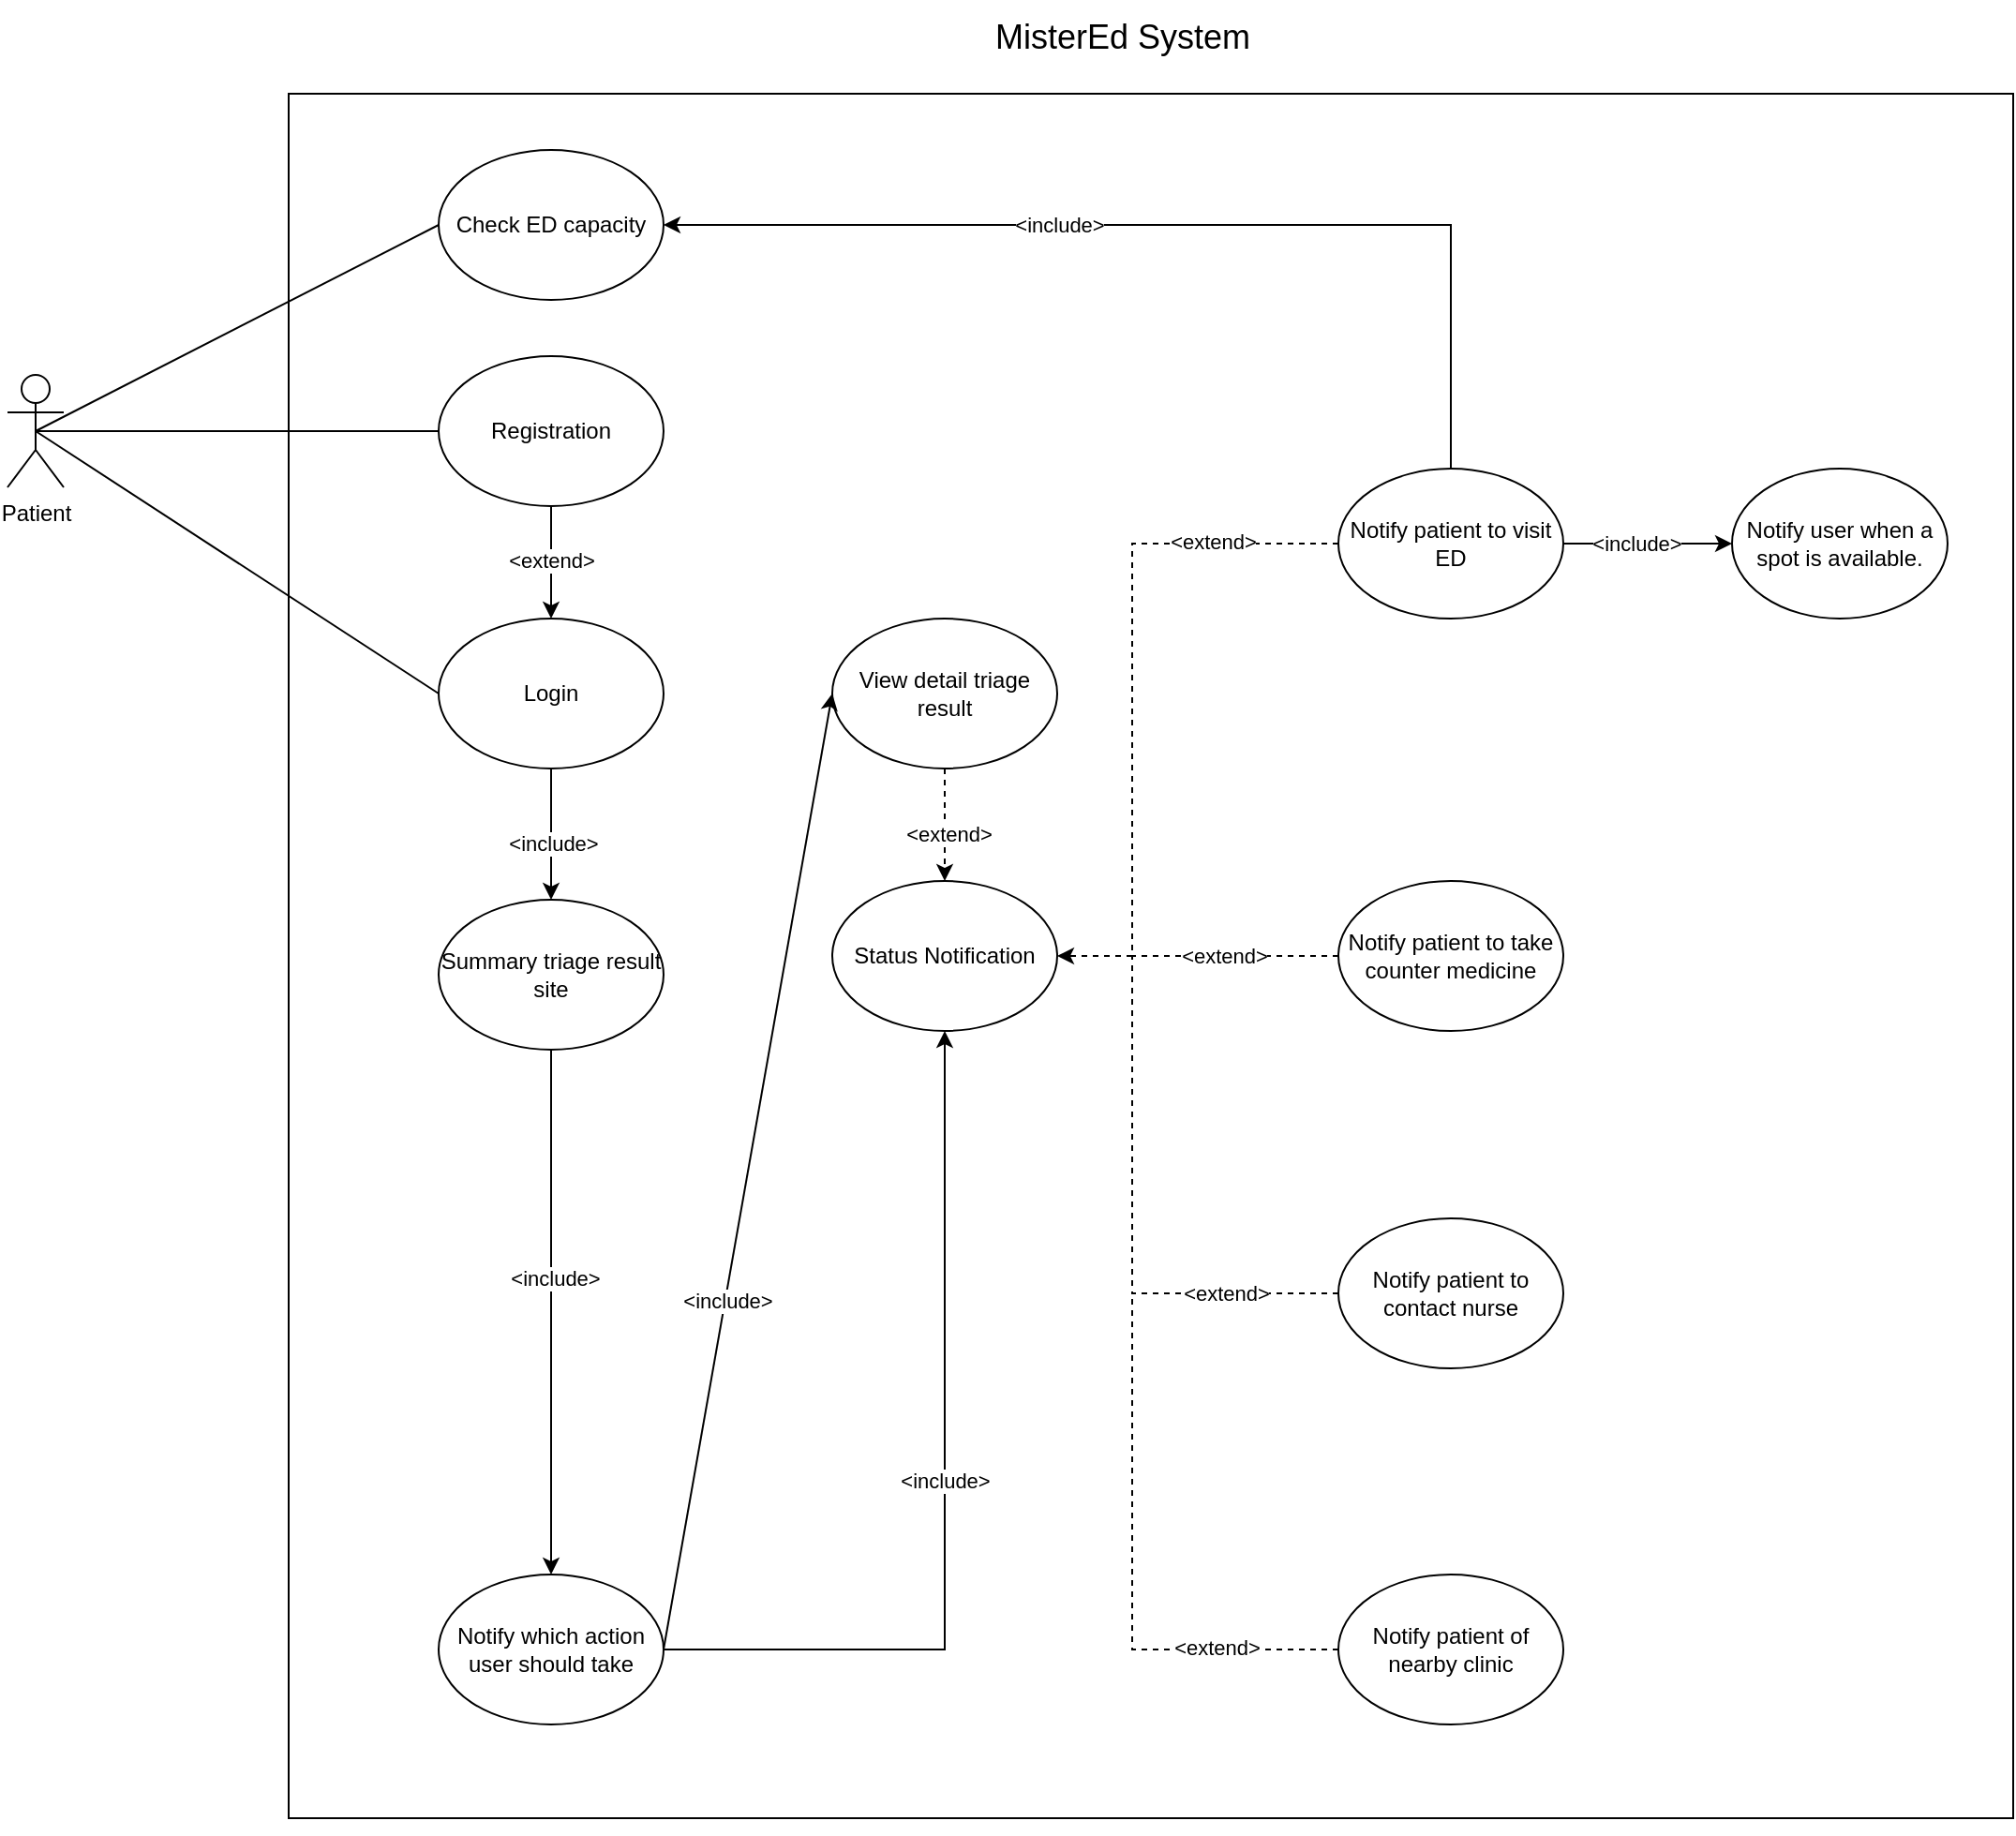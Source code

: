 <mxfile version="21.8.1" type="github">
  <diagram name="Page-1" id="44kL-8lOii-qEcLcEZFb">
    <mxGraphModel dx="2046" dy="1810" grid="1" gridSize="10" guides="1" tooltips="1" connect="1" arrows="1" fold="1" page="1" pageScale="1" pageWidth="850" pageHeight="1100" math="0" shadow="0">
      <root>
        <mxCell id="0" />
        <mxCell id="1" parent="0" />
        <mxCell id="MbSn2v3Lw9Q6L9Wrss_j-2" value="" style="whiteSpace=wrap;html=1;aspect=fixed;" parent="1" vertex="1">
          <mxGeometry x="-430" y="-100" width="920" height="920" as="geometry" />
        </mxCell>
        <mxCell id="MbSn2v3Lw9Q6L9Wrss_j-1" value="Patient" style="shape=umlActor;verticalLabelPosition=bottom;verticalAlign=top;html=1;outlineConnect=0;" parent="1" vertex="1">
          <mxGeometry x="-580" y="50" width="30" height="60" as="geometry" />
        </mxCell>
        <mxCell id="8dtzbFjmas_uAEnM9B7v-1" style="edgeStyle=orthogonalEdgeStyle;rounded=0;orthogonalLoop=1;jettySize=auto;html=1;exitX=0.5;exitY=1;exitDx=0;exitDy=0;" parent="1" source="MbSn2v3Lw9Q6L9Wrss_j-2" target="MbSn2v3Lw9Q6L9Wrss_j-2" edge="1">
          <mxGeometry relative="1" as="geometry" />
        </mxCell>
        <mxCell id="9cY2Qua1KASMOuqnOolk-1" value="Registration" style="ellipse;whiteSpace=wrap;html=1;" parent="1" vertex="1">
          <mxGeometry x="-350" y="40" width="120" height="80" as="geometry" />
        </mxCell>
        <mxCell id="9cY2Qua1KASMOuqnOolk-13" value="Login" style="ellipse;whiteSpace=wrap;html=1;" parent="1" vertex="1">
          <mxGeometry x="-350" y="180" width="120" height="80" as="geometry" />
        </mxCell>
        <mxCell id="9cY2Qua1KASMOuqnOolk-14" value="Check ED capacity" style="ellipse;whiteSpace=wrap;html=1;" parent="1" vertex="1">
          <mxGeometry x="-350" y="-70" width="120" height="80" as="geometry" />
        </mxCell>
        <mxCell id="9cY2Qua1KASMOuqnOolk-17" value="Summary triage result site" style="ellipse;whiteSpace=wrap;html=1;" parent="1" vertex="1">
          <mxGeometry x="-350" y="330" width="120" height="80" as="geometry" />
        </mxCell>
        <mxCell id="9cY2Qua1KASMOuqnOolk-18" value="Status Notification" style="ellipse;whiteSpace=wrap;html=1;" parent="1" vertex="1">
          <mxGeometry x="-140" y="320" width="120" height="80" as="geometry" />
        </mxCell>
        <mxCell id="9cY2Qua1KASMOuqnOolk-21" value="Notify patient to visit ED" style="ellipse;whiteSpace=wrap;html=1;" parent="1" vertex="1">
          <mxGeometry x="130" y="100" width="120" height="80" as="geometry" />
        </mxCell>
        <mxCell id="9cY2Qua1KASMOuqnOolk-59" value="&lt;font style=&quot;font-size: 18px;&quot;&gt;MisterEd System&lt;/font&gt;" style="text;html=1;strokeColor=none;fillColor=none;align=center;verticalAlign=middle;whiteSpace=wrap;rounded=0;" parent="1" vertex="1">
          <mxGeometry x="-90" y="-150" width="210" height="40" as="geometry" />
        </mxCell>
        <mxCell id="9cY2Qua1KASMOuqnOolk-82" value="Notify which action user should take" style="ellipse;whiteSpace=wrap;html=1;" parent="1" vertex="1">
          <mxGeometry x="-350" y="690" width="120" height="80" as="geometry" />
        </mxCell>
        <mxCell id="9cY2Qua1KASMOuqnOolk-84" value="" style="endArrow=classic;html=1;rounded=0;exitX=0.5;exitY=1;exitDx=0;exitDy=0;entryX=0.5;entryY=0;entryDx=0;entryDy=0;" parent="1" source="9cY2Qua1KASMOuqnOolk-17" target="9cY2Qua1KASMOuqnOolk-82" edge="1">
          <mxGeometry width="50" height="50" relative="1" as="geometry">
            <mxPoint x="-270" y="390" as="sourcePoint" />
            <mxPoint x="-220" y="340" as="targetPoint" />
          </mxGeometry>
        </mxCell>
        <mxCell id="9cY2Qua1KASMOuqnOolk-85" value="&amp;lt;include&amp;gt;" style="edgeLabel;html=1;align=center;verticalAlign=middle;resizable=0;points=[];" parent="9cY2Qua1KASMOuqnOolk-84" vertex="1" connectable="0">
          <mxGeometry x="-0.129" y="2" relative="1" as="geometry">
            <mxPoint as="offset" />
          </mxGeometry>
        </mxCell>
        <mxCell id="9cY2Qua1KASMOuqnOolk-86" value="&amp;lt;include&amp;gt;" style="endArrow=classic;html=1;rounded=0;exitX=1;exitY=0.5;exitDx=0;exitDy=0;entryX=0.5;entryY=1;entryDx=0;entryDy=0;" parent="1" source="9cY2Qua1KASMOuqnOolk-82" target="9cY2Qua1KASMOuqnOolk-18" edge="1">
          <mxGeometry width="50" height="50" relative="1" as="geometry">
            <mxPoint x="-220" y="540" as="sourcePoint" />
            <mxPoint x="-170" y="490" as="targetPoint" />
            <Array as="points">
              <mxPoint x="-80" y="730" />
            </Array>
          </mxGeometry>
        </mxCell>
        <mxCell id="9cY2Qua1KASMOuqnOolk-87" value="" style="endArrow=classic;html=1;rounded=0;exitX=1;exitY=0.5;exitDx=0;exitDy=0;entryX=0;entryY=0.5;entryDx=0;entryDy=0;" parent="1" source="9cY2Qua1KASMOuqnOolk-21" target="zv6PDwjK5vkNwOWGPEP8-19" edge="1">
          <mxGeometry width="50" height="50" relative="1" as="geometry">
            <mxPoint x="190" y="230" as="sourcePoint" />
            <mxPoint x="340" y="140" as="targetPoint" />
          </mxGeometry>
        </mxCell>
        <mxCell id="9cY2Qua1KASMOuqnOolk-88" value="&amp;lt;include&amp;gt;" style="edgeLabel;html=1;align=center;verticalAlign=middle;resizable=0;points=[];" parent="9cY2Qua1KASMOuqnOolk-87" vertex="1" connectable="0">
          <mxGeometry x="-0.15" relative="1" as="geometry">
            <mxPoint as="offset" />
          </mxGeometry>
        </mxCell>
        <mxCell id="9cY2Qua1KASMOuqnOolk-103" value="" style="endArrow=classic;html=1;rounded=0;entryX=0.5;entryY=0;entryDx=0;entryDy=0;exitX=0.5;exitY=1;exitDx=0;exitDy=0;" parent="1" source="9cY2Qua1KASMOuqnOolk-13" target="9cY2Qua1KASMOuqnOolk-17" edge="1">
          <mxGeometry width="50" height="50" relative="1" as="geometry">
            <mxPoint x="-260" y="370" as="sourcePoint" />
            <mxPoint x="-250" y="460" as="targetPoint" />
          </mxGeometry>
        </mxCell>
        <mxCell id="9cY2Qua1KASMOuqnOolk-104" value="&amp;lt;include&amp;gt;" style="edgeLabel;html=1;align=center;verticalAlign=middle;resizable=0;points=[];" parent="9cY2Qua1KASMOuqnOolk-103" vertex="1" connectable="0">
          <mxGeometry x="0.133" y="1" relative="1" as="geometry">
            <mxPoint as="offset" />
          </mxGeometry>
        </mxCell>
        <mxCell id="9cY2Qua1KASMOuqnOolk-105" value="" style="endArrow=none;html=1;rounded=0;entryX=0;entryY=0.5;entryDx=0;entryDy=0;exitX=0.5;exitY=0.5;exitDx=0;exitDy=0;exitPerimeter=0;" parent="1" source="MbSn2v3Lw9Q6L9Wrss_j-1" target="9cY2Qua1KASMOuqnOolk-13" edge="1">
          <mxGeometry width="50" height="50" relative="1" as="geometry">
            <mxPoint x="-560" y="140" as="sourcePoint" />
            <mxPoint x="-430" y="110" as="targetPoint" />
          </mxGeometry>
        </mxCell>
        <mxCell id="9cY2Qua1KASMOuqnOolk-106" value="" style="endArrow=none;html=1;rounded=0;exitX=0.5;exitY=0.5;exitDx=0;exitDy=0;exitPerimeter=0;entryX=0;entryY=0.5;entryDx=0;entryDy=0;" parent="1" source="MbSn2v3Lw9Q6L9Wrss_j-1" target="9cY2Qua1KASMOuqnOolk-1" edge="1">
          <mxGeometry width="50" height="50" relative="1" as="geometry">
            <mxPoint x="-475" y="70" as="sourcePoint" />
            <mxPoint x="-425" y="20" as="targetPoint" />
          </mxGeometry>
        </mxCell>
        <mxCell id="9cY2Qua1KASMOuqnOolk-107" value="" style="endArrow=none;html=1;rounded=0;exitX=0;exitY=0.5;exitDx=0;exitDy=0;entryX=0.5;entryY=0.5;entryDx=0;entryDy=0;entryPerimeter=0;" parent="1" source="9cY2Qua1KASMOuqnOolk-14" target="MbSn2v3Lw9Q6L9Wrss_j-1" edge="1">
          <mxGeometry width="50" height="50" relative="1" as="geometry">
            <mxPoint x="-170" y="600" as="sourcePoint" />
            <mxPoint x="-120" y="550" as="targetPoint" />
          </mxGeometry>
        </mxCell>
        <mxCell id="9cY2Qua1KASMOuqnOolk-108" value="" style="endArrow=classic;html=1;rounded=0;exitX=0.5;exitY=1;exitDx=0;exitDy=0;entryX=0.5;entryY=0;entryDx=0;entryDy=0;" parent="1" source="9cY2Qua1KASMOuqnOolk-1" target="9cY2Qua1KASMOuqnOolk-13" edge="1">
          <mxGeometry width="50" height="50" relative="1" as="geometry">
            <mxPoint x="-170" y="350" as="sourcePoint" />
            <mxPoint x="-120" y="300" as="targetPoint" />
          </mxGeometry>
        </mxCell>
        <mxCell id="9cY2Qua1KASMOuqnOolk-109" value="&amp;lt;extend&amp;gt;" style="edgeLabel;html=1;align=center;verticalAlign=middle;resizable=0;points=[];" parent="9cY2Qua1KASMOuqnOolk-108" vertex="1" connectable="0">
          <mxGeometry x="-0.044" relative="1" as="geometry">
            <mxPoint as="offset" />
          </mxGeometry>
        </mxCell>
        <mxCell id="9cY2Qua1KASMOuqnOolk-110" value="" style="endArrow=classic;html=1;rounded=0;entryX=1;entryY=0.5;entryDx=0;entryDy=0;exitX=0.5;exitY=0;exitDx=0;exitDy=0;" parent="1" source="9cY2Qua1KASMOuqnOolk-21" target="9cY2Qua1KASMOuqnOolk-14" edge="1">
          <mxGeometry width="50" height="50" relative="1" as="geometry">
            <mxPoint x="200" y="110" as="sourcePoint" />
            <mxPoint x="-220" y="-30" as="targetPoint" />
            <Array as="points">
              <mxPoint x="190" y="-30" />
            </Array>
          </mxGeometry>
        </mxCell>
        <mxCell id="9cY2Qua1KASMOuqnOolk-111" value="&amp;lt;include&amp;gt;" style="edgeLabel;html=1;align=center;verticalAlign=middle;resizable=0;points=[];" parent="9cY2Qua1KASMOuqnOolk-110" vertex="1" connectable="0">
          <mxGeometry x="0.232" relative="1" as="geometry">
            <mxPoint as="offset" />
          </mxGeometry>
        </mxCell>
        <mxCell id="zv6PDwjK5vkNwOWGPEP8-1" value="View detail triage result" style="ellipse;whiteSpace=wrap;html=1;" vertex="1" parent="1">
          <mxGeometry x="-140" y="180" width="120" height="80" as="geometry" />
        </mxCell>
        <mxCell id="zv6PDwjK5vkNwOWGPEP8-2" value="" style="endArrow=classic;html=1;rounded=0;exitX=0.5;exitY=1;exitDx=0;exitDy=0;dashed=1;" edge="1" parent="1" source="zv6PDwjK5vkNwOWGPEP8-1" target="9cY2Qua1KASMOuqnOolk-18">
          <mxGeometry width="50" height="50" relative="1" as="geometry">
            <mxPoint x="-20" y="260" as="sourcePoint" />
            <mxPoint x="30" y="210" as="targetPoint" />
          </mxGeometry>
        </mxCell>
        <mxCell id="zv6PDwjK5vkNwOWGPEP8-3" value="&amp;lt;extend&amp;gt;" style="edgeLabel;html=1;align=center;verticalAlign=middle;resizable=0;points=[];" vertex="1" connectable="0" parent="zv6PDwjK5vkNwOWGPEP8-2">
          <mxGeometry x="0.167" y="2" relative="1" as="geometry">
            <mxPoint as="offset" />
          </mxGeometry>
        </mxCell>
        <mxCell id="zv6PDwjK5vkNwOWGPEP8-4" value="" style="endArrow=classic;html=1;rounded=0;exitX=1;exitY=0.5;exitDx=0;exitDy=0;entryX=0;entryY=0.5;entryDx=0;entryDy=0;" edge="1" parent="1" source="9cY2Qua1KASMOuqnOolk-82" target="zv6PDwjK5vkNwOWGPEP8-1">
          <mxGeometry width="50" height="50" relative="1" as="geometry">
            <mxPoint x="-170.001" y="690" as="sourcePoint" />
            <mxPoint x="-170" y="380" as="targetPoint" />
          </mxGeometry>
        </mxCell>
        <mxCell id="zv6PDwjK5vkNwOWGPEP8-5" value="&amp;lt;include&amp;gt;" style="edgeLabel;html=1;align=center;verticalAlign=middle;resizable=0;points=[];" vertex="1" connectable="0" parent="zv6PDwjK5vkNwOWGPEP8-4">
          <mxGeometry x="-0.27" y="-1" relative="1" as="geometry">
            <mxPoint as="offset" />
          </mxGeometry>
        </mxCell>
        <mxCell id="zv6PDwjK5vkNwOWGPEP8-8" value="" style="endArrow=classic;html=1;rounded=0;entryX=1;entryY=0.5;entryDx=0;entryDy=0;exitX=0;exitY=0.5;exitDx=0;exitDy=0;dashed=1;" edge="1" parent="1" source="9cY2Qua1KASMOuqnOolk-21" target="9cY2Qua1KASMOuqnOolk-18">
          <mxGeometry width="50" height="50" relative="1" as="geometry">
            <mxPoint x="-20" y="250" as="sourcePoint" />
            <mxPoint x="30" y="200" as="targetPoint" />
            <Array as="points">
              <mxPoint x="20" y="140" />
              <mxPoint x="20" y="360" />
            </Array>
          </mxGeometry>
        </mxCell>
        <mxCell id="zv6PDwjK5vkNwOWGPEP8-9" value="&amp;lt;extend&amp;gt;" style="edgeLabel;html=1;align=center;verticalAlign=middle;resizable=0;points=[];" vertex="1" connectable="0" parent="zv6PDwjK5vkNwOWGPEP8-8">
          <mxGeometry x="-0.638" y="-1" relative="1" as="geometry">
            <mxPoint as="offset" />
          </mxGeometry>
        </mxCell>
        <mxCell id="zv6PDwjK5vkNwOWGPEP8-12" value="" style="endArrow=none;dashed=1;html=1;rounded=0;exitX=0;exitY=0.5;exitDx=0;exitDy=0;" edge="1" parent="1" source="zv6PDwjK5vkNwOWGPEP8-13">
          <mxGeometry width="50" height="50" relative="1" as="geometry">
            <mxPoint x="140" y="360" as="sourcePoint" />
            <mxPoint x="20" y="360" as="targetPoint" />
          </mxGeometry>
        </mxCell>
        <mxCell id="zv6PDwjK5vkNwOWGPEP8-20" value="&amp;lt;extend&amp;gt;" style="edgeLabel;html=1;align=center;verticalAlign=middle;resizable=0;points=[];" vertex="1" connectable="0" parent="zv6PDwjK5vkNwOWGPEP8-12">
          <mxGeometry x="0.109" relative="1" as="geometry">
            <mxPoint as="offset" />
          </mxGeometry>
        </mxCell>
        <mxCell id="zv6PDwjK5vkNwOWGPEP8-13" value="Notify patient to take counter medicine" style="ellipse;whiteSpace=wrap;html=1;" vertex="1" parent="1">
          <mxGeometry x="130" y="320" width="120" height="80" as="geometry" />
        </mxCell>
        <mxCell id="zv6PDwjK5vkNwOWGPEP8-14" value="Notify patient to contact nurse" style="ellipse;whiteSpace=wrap;html=1;" vertex="1" parent="1">
          <mxGeometry x="130" y="500" width="120" height="80" as="geometry" />
        </mxCell>
        <mxCell id="zv6PDwjK5vkNwOWGPEP8-16" value="" style="endArrow=none;dashed=1;html=1;rounded=0;exitX=0;exitY=0.5;exitDx=0;exitDy=0;" edge="1" parent="1" source="zv6PDwjK5vkNwOWGPEP8-14">
          <mxGeometry width="50" height="50" relative="1" as="geometry">
            <mxPoint x="-20" y="470" as="sourcePoint" />
            <mxPoint x="20" y="360" as="targetPoint" />
            <Array as="points">
              <mxPoint x="20" y="540" />
            </Array>
          </mxGeometry>
        </mxCell>
        <mxCell id="zv6PDwjK5vkNwOWGPEP8-21" value="&amp;lt;extend&amp;gt;" style="edgeLabel;html=1;align=center;verticalAlign=middle;resizable=0;points=[];" vertex="1" connectable="0" parent="zv6PDwjK5vkNwOWGPEP8-16">
          <mxGeometry x="-0.586" relative="1" as="geometry">
            <mxPoint as="offset" />
          </mxGeometry>
        </mxCell>
        <mxCell id="zv6PDwjK5vkNwOWGPEP8-17" value="Notify patient of nearby clinic" style="ellipse;whiteSpace=wrap;html=1;" vertex="1" parent="1">
          <mxGeometry x="130" y="690" width="120" height="80" as="geometry" />
        </mxCell>
        <mxCell id="zv6PDwjK5vkNwOWGPEP8-18" value="" style="endArrow=none;dashed=1;html=1;rounded=0;exitX=0;exitY=0.5;exitDx=0;exitDy=0;" edge="1" parent="1" source="zv6PDwjK5vkNwOWGPEP8-17">
          <mxGeometry width="50" height="50" relative="1" as="geometry">
            <mxPoint y="780" as="sourcePoint" />
            <mxPoint x="20" y="540" as="targetPoint" />
            <Array as="points">
              <mxPoint x="20" y="730" />
            </Array>
          </mxGeometry>
        </mxCell>
        <mxCell id="zv6PDwjK5vkNwOWGPEP8-22" value="&amp;lt;extend&amp;gt;" style="edgeLabel;html=1;align=center;verticalAlign=middle;resizable=0;points=[];" vertex="1" connectable="0" parent="zv6PDwjK5vkNwOWGPEP8-18">
          <mxGeometry x="-0.567" y="-1" relative="1" as="geometry">
            <mxPoint as="offset" />
          </mxGeometry>
        </mxCell>
        <mxCell id="zv6PDwjK5vkNwOWGPEP8-19" value="Notify user when a spot is available." style="ellipse;whiteSpace=wrap;html=1;" vertex="1" parent="1">
          <mxGeometry x="340" y="100" width="115" height="80" as="geometry" />
        </mxCell>
      </root>
    </mxGraphModel>
  </diagram>
</mxfile>
